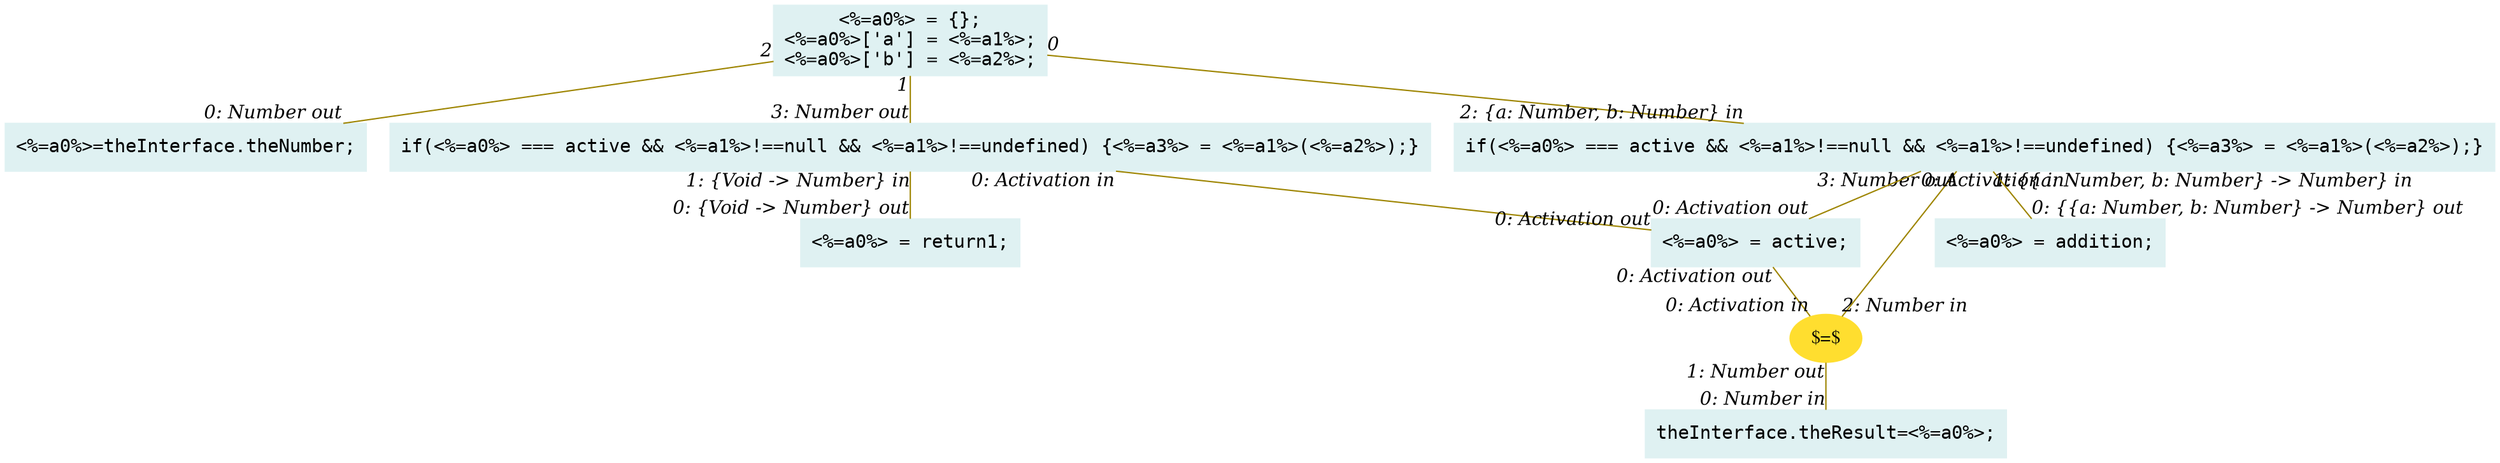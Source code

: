 digraph g{node_379 [shape="box", style="filled", color="#dff1f2", fontname="Courier", label="<%=a0%>=theInterface.theNumber;
" ]
node_381 [shape="box", style="filled", color="#dff1f2", fontname="Courier", label="theInterface.theResult=<%=a0%>;
" ]
node_436 [shape="ellipse", style="filled", color="#ffde2f", fontname="Times", label="$=$" ]
node_450 [shape="box", style="filled", color="#dff1f2", fontname="Courier", label="<%=a0%> = active;
" ]
node_457 [shape="box", style="filled", color="#dff1f2", fontname="Courier", label="<%=a0%> = return1;
" ]
node_459 [shape="box", style="filled", color="#dff1f2", fontname="Courier", label="<%=a0%> = addition;
" ]
node_461 [shape="box", style="filled", color="#dff1f2", fontname="Courier", label="if(<%=a0%> === active && <%=a1%>!==null && <%=a1%>!==undefined) {<%=a3%> = <%=a1%>(<%=a2%>);}
" ]
node_465 [shape="box", style="filled", color="#dff1f2", fontname="Courier", label="if(<%=a0%> === active && <%=a1%>!==null && <%=a1%>!==undefined) {<%=a3%> = <%=a1%>(<%=a2%>);}
" ]
node_482 [shape="box", style="filled", color="#dff1f2", fontname="Courier", label="<%=a0%> = {};
<%=a0%>['a'] = <%=a1%>;
<%=a0%>['b'] = <%=a2%>;
" ]
node_450 -> node_436 [dir=none, arrowHead=none, fontname="Times-Italic", arrowsize=1, color="#9d8400", label="",  headlabel="0: Activation in", taillabel="0: Activation out" ]
node_461 -> node_450 [dir=none, arrowHead=none, fontname="Times-Italic", arrowsize=1, color="#9d8400", label="",  headlabel="0: Activation out", taillabel="0: Activation in" ]
node_461 -> node_457 [dir=none, arrowHead=none, fontname="Times-Italic", arrowsize=1, color="#9d8400", label="",  headlabel="0: {Void -> Number} out", taillabel="1: {Void -> Number} in" ]
node_465 -> node_450 [dir=none, arrowHead=none, fontname="Times-Italic", arrowsize=1, color="#9d8400", label="",  headlabel="0: Activation out", taillabel="0: Activation in" ]
node_465 -> node_459 [dir=none, arrowHead=none, fontname="Times-Italic", arrowsize=1, color="#9d8400", label="",  headlabel="0: {{a: Number, b: Number} -> Number} out", taillabel="1: {{a: Number, b: Number} -> Number} in" ]
node_465 -> node_436 [dir=none, arrowHead=none, fontname="Times-Italic", arrowsize=1, color="#9d8400", label="",  headlabel="2: Number in", taillabel="3: Number out" ]
node_436 -> node_381 [dir=none, arrowHead=none, fontname="Times-Italic", arrowsize=1, color="#9d8400", label="",  headlabel="0: Number in", taillabel="1: Number out" ]
node_482 -> node_379 [dir=none, arrowHead=none, fontname="Times-Italic", arrowsize=1, color="#9d8400", label="",  headlabel="0: Number out", taillabel="2" ]
node_482 -> node_461 [dir=none, arrowHead=none, fontname="Times-Italic", arrowsize=1, color="#9d8400", label="",  headlabel="3: Number out", taillabel="1" ]
node_482 -> node_465 [dir=none, arrowHead=none, fontname="Times-Italic", arrowsize=1, color="#9d8400", label="",  headlabel="2: {a: Number, b: Number} in", taillabel="0" ]
}